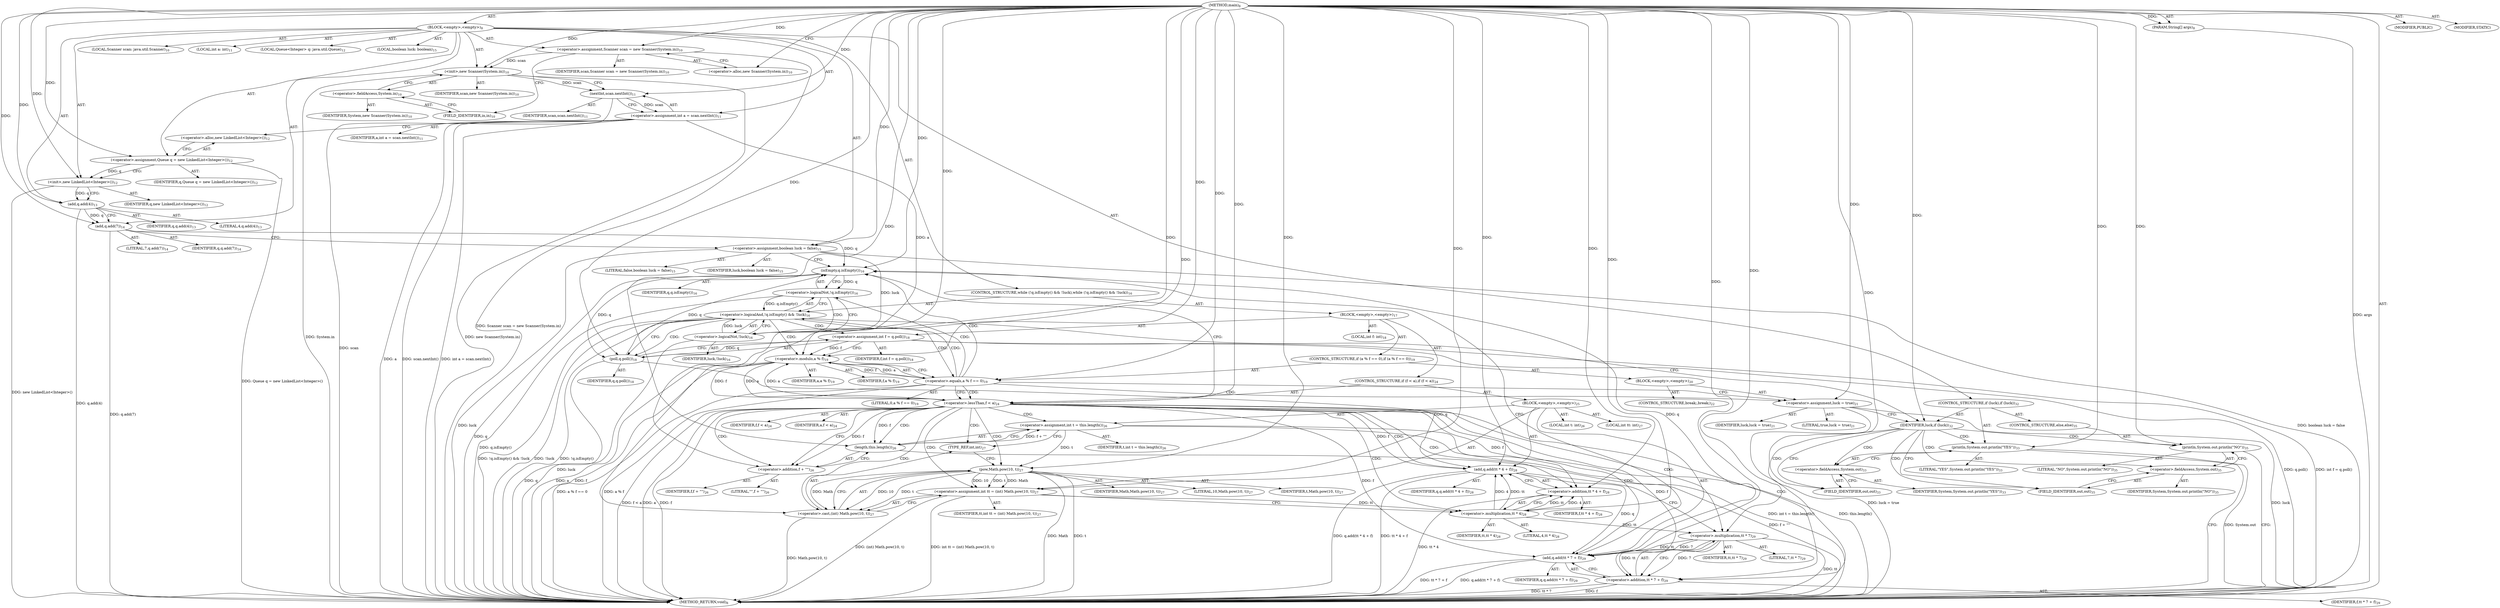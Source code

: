 digraph "main" {  
"21" [label = <(METHOD,main)<SUB>8</SUB>> ]
"22" [label = <(PARAM,String[] args)<SUB>8</SUB>> ]
"23" [label = <(BLOCK,&lt;empty&gt;,&lt;empty&gt;)<SUB>8</SUB>> ]
"4" [label = <(LOCAL,Scanner scan: java.util.Scanner)<SUB>10</SUB>> ]
"24" [label = <(&lt;operator&gt;.assignment,Scanner scan = new Scanner(System.in))<SUB>10</SUB>> ]
"25" [label = <(IDENTIFIER,scan,Scanner scan = new Scanner(System.in))<SUB>10</SUB>> ]
"26" [label = <(&lt;operator&gt;.alloc,new Scanner(System.in))<SUB>10</SUB>> ]
"27" [label = <(&lt;init&gt;,new Scanner(System.in))<SUB>10</SUB>> ]
"3" [label = <(IDENTIFIER,scan,new Scanner(System.in))<SUB>10</SUB>> ]
"28" [label = <(&lt;operator&gt;.fieldAccess,System.in)<SUB>10</SUB>> ]
"29" [label = <(IDENTIFIER,System,new Scanner(System.in))<SUB>10</SUB>> ]
"30" [label = <(FIELD_IDENTIFIER,in,in)<SUB>10</SUB>> ]
"31" [label = <(LOCAL,int a: int)<SUB>11</SUB>> ]
"32" [label = <(&lt;operator&gt;.assignment,int a = scan.nextInt())<SUB>11</SUB>> ]
"33" [label = <(IDENTIFIER,a,int a = scan.nextInt())<SUB>11</SUB>> ]
"34" [label = <(nextInt,scan.nextInt())<SUB>11</SUB>> ]
"35" [label = <(IDENTIFIER,scan,scan.nextInt())<SUB>11</SUB>> ]
"6" [label = <(LOCAL,Queue&lt;Integer&gt; q: java.util.Queue)<SUB>12</SUB>> ]
"36" [label = <(&lt;operator&gt;.assignment,Queue q = new LinkedList&lt;Integer&gt;())<SUB>12</SUB>> ]
"37" [label = <(IDENTIFIER,q,Queue q = new LinkedList&lt;Integer&gt;())<SUB>12</SUB>> ]
"38" [label = <(&lt;operator&gt;.alloc,new LinkedList&lt;Integer&gt;())<SUB>12</SUB>> ]
"39" [label = <(&lt;init&gt;,new LinkedList&lt;Integer&gt;())<SUB>12</SUB>> ]
"5" [label = <(IDENTIFIER,q,new LinkedList&lt;Integer&gt;())<SUB>12</SUB>> ]
"40" [label = <(add,q.add(4))<SUB>13</SUB>> ]
"41" [label = <(IDENTIFIER,q,q.add(4))<SUB>13</SUB>> ]
"42" [label = <(LITERAL,4,q.add(4))<SUB>13</SUB>> ]
"43" [label = <(add,q.add(7))<SUB>14</SUB>> ]
"44" [label = <(IDENTIFIER,q,q.add(7))<SUB>14</SUB>> ]
"45" [label = <(LITERAL,7,q.add(7))<SUB>14</SUB>> ]
"46" [label = <(LOCAL,boolean luck: boolean)<SUB>15</SUB>> ]
"47" [label = <(&lt;operator&gt;.assignment,boolean luck = false)<SUB>15</SUB>> ]
"48" [label = <(IDENTIFIER,luck,boolean luck = false)<SUB>15</SUB>> ]
"49" [label = <(LITERAL,false,boolean luck = false)<SUB>15</SUB>> ]
"50" [label = <(CONTROL_STRUCTURE,while (!q.isEmpty() &amp;&amp; !luck),while (!q.isEmpty() &amp;&amp; !luck))<SUB>16</SUB>> ]
"51" [label = <(&lt;operator&gt;.logicalAnd,!q.isEmpty() &amp;&amp; !luck)<SUB>16</SUB>> ]
"52" [label = <(&lt;operator&gt;.logicalNot,!q.isEmpty())<SUB>16</SUB>> ]
"53" [label = <(isEmpty,q.isEmpty())<SUB>16</SUB>> ]
"54" [label = <(IDENTIFIER,q,q.isEmpty())<SUB>16</SUB>> ]
"55" [label = <(&lt;operator&gt;.logicalNot,!luck)<SUB>16</SUB>> ]
"56" [label = <(IDENTIFIER,luck,!luck)<SUB>16</SUB>> ]
"57" [label = <(BLOCK,&lt;empty&gt;,&lt;empty&gt;)<SUB>17</SUB>> ]
"58" [label = <(LOCAL,int f: int)<SUB>18</SUB>> ]
"59" [label = <(&lt;operator&gt;.assignment,int f = q.poll())<SUB>18</SUB>> ]
"60" [label = <(IDENTIFIER,f,int f = q.poll())<SUB>18</SUB>> ]
"61" [label = <(poll,q.poll())<SUB>18</SUB>> ]
"62" [label = <(IDENTIFIER,q,q.poll())<SUB>18</SUB>> ]
"63" [label = <(CONTROL_STRUCTURE,if (a % f == 0),if (a % f == 0))<SUB>19</SUB>> ]
"64" [label = <(&lt;operator&gt;.equals,a % f == 0)<SUB>19</SUB>> ]
"65" [label = <(&lt;operator&gt;.modulo,a % f)<SUB>19</SUB>> ]
"66" [label = <(IDENTIFIER,a,a % f)<SUB>19</SUB>> ]
"67" [label = <(IDENTIFIER,f,a % f)<SUB>19</SUB>> ]
"68" [label = <(LITERAL,0,a % f == 0)<SUB>19</SUB>> ]
"69" [label = <(BLOCK,&lt;empty&gt;,&lt;empty&gt;)<SUB>20</SUB>> ]
"70" [label = <(&lt;operator&gt;.assignment,luck = true)<SUB>21</SUB>> ]
"71" [label = <(IDENTIFIER,luck,luck = true)<SUB>21</SUB>> ]
"72" [label = <(LITERAL,true,luck = true)<SUB>21</SUB>> ]
"73" [label = <(CONTROL_STRUCTURE,break;,break;)<SUB>22</SUB>> ]
"74" [label = <(CONTROL_STRUCTURE,if (f &lt; a),if (f &lt; a))<SUB>24</SUB>> ]
"75" [label = <(&lt;operator&gt;.lessThan,f &lt; a)<SUB>24</SUB>> ]
"76" [label = <(IDENTIFIER,f,f &lt; a)<SUB>24</SUB>> ]
"77" [label = <(IDENTIFIER,a,f &lt; a)<SUB>24</SUB>> ]
"78" [label = <(BLOCK,&lt;empty&gt;,&lt;empty&gt;)<SUB>25</SUB>> ]
"79" [label = <(LOCAL,int t: int)<SUB>26</SUB>> ]
"80" [label = <(&lt;operator&gt;.assignment,int t = this.length())<SUB>26</SUB>> ]
"81" [label = <(IDENTIFIER,t,int t = this.length())<SUB>26</SUB>> ]
"82" [label = <(length,this.length())<SUB>26</SUB>> ]
"83" [label = <(&lt;operator&gt;.addition,f + &quot;&quot;)<SUB>26</SUB>> ]
"84" [label = <(IDENTIFIER,f,f + &quot;&quot;)<SUB>26</SUB>> ]
"85" [label = <(LITERAL,&quot;&quot;,f + &quot;&quot;)<SUB>26</SUB>> ]
"86" [label = <(LOCAL,int tt: int)<SUB>27</SUB>> ]
"87" [label = <(&lt;operator&gt;.assignment,int tt = (int) Math.pow(10, t))<SUB>27</SUB>> ]
"88" [label = <(IDENTIFIER,tt,int tt = (int) Math.pow(10, t))<SUB>27</SUB>> ]
"89" [label = <(&lt;operator&gt;.cast,(int) Math.pow(10, t))<SUB>27</SUB>> ]
"90" [label = <(TYPE_REF,int,int)<SUB>27</SUB>> ]
"91" [label = <(pow,Math.pow(10, t))<SUB>27</SUB>> ]
"92" [label = <(IDENTIFIER,Math,Math.pow(10, t))<SUB>27</SUB>> ]
"93" [label = <(LITERAL,10,Math.pow(10, t))<SUB>27</SUB>> ]
"94" [label = <(IDENTIFIER,t,Math.pow(10, t))<SUB>27</SUB>> ]
"95" [label = <(add,q.add(tt * 4 + f))<SUB>28</SUB>> ]
"96" [label = <(IDENTIFIER,q,q.add(tt * 4 + f))<SUB>28</SUB>> ]
"97" [label = <(&lt;operator&gt;.addition,tt * 4 + f)<SUB>28</SUB>> ]
"98" [label = <(&lt;operator&gt;.multiplication,tt * 4)<SUB>28</SUB>> ]
"99" [label = <(IDENTIFIER,tt,tt * 4)<SUB>28</SUB>> ]
"100" [label = <(LITERAL,4,tt * 4)<SUB>28</SUB>> ]
"101" [label = <(IDENTIFIER,f,tt * 4 + f)<SUB>28</SUB>> ]
"102" [label = <(add,q.add(tt * 7 + f))<SUB>29</SUB>> ]
"103" [label = <(IDENTIFIER,q,q.add(tt * 7 + f))<SUB>29</SUB>> ]
"104" [label = <(&lt;operator&gt;.addition,tt * 7 + f)<SUB>29</SUB>> ]
"105" [label = <(&lt;operator&gt;.multiplication,tt * 7)<SUB>29</SUB>> ]
"106" [label = <(IDENTIFIER,tt,tt * 7)<SUB>29</SUB>> ]
"107" [label = <(LITERAL,7,tt * 7)<SUB>29</SUB>> ]
"108" [label = <(IDENTIFIER,f,tt * 7 + f)<SUB>29</SUB>> ]
"109" [label = <(CONTROL_STRUCTURE,if (luck),if (luck))<SUB>32</SUB>> ]
"110" [label = <(IDENTIFIER,luck,if (luck))<SUB>32</SUB>> ]
"111" [label = <(println,System.out.println(&quot;YES&quot;))<SUB>33</SUB>> ]
"112" [label = <(&lt;operator&gt;.fieldAccess,System.out)<SUB>33</SUB>> ]
"113" [label = <(IDENTIFIER,System,System.out.println(&quot;YES&quot;))<SUB>33</SUB>> ]
"114" [label = <(FIELD_IDENTIFIER,out,out)<SUB>33</SUB>> ]
"115" [label = <(LITERAL,&quot;YES&quot;,System.out.println(&quot;YES&quot;))<SUB>33</SUB>> ]
"116" [label = <(CONTROL_STRUCTURE,else,else)<SUB>35</SUB>> ]
"117" [label = <(println,System.out.println(&quot;NO&quot;))<SUB>35</SUB>> ]
"118" [label = <(&lt;operator&gt;.fieldAccess,System.out)<SUB>35</SUB>> ]
"119" [label = <(IDENTIFIER,System,System.out.println(&quot;NO&quot;))<SUB>35</SUB>> ]
"120" [label = <(FIELD_IDENTIFIER,out,out)<SUB>35</SUB>> ]
"121" [label = <(LITERAL,&quot;NO&quot;,System.out.println(&quot;NO&quot;))<SUB>35</SUB>> ]
"122" [label = <(MODIFIER,PUBLIC)> ]
"123" [label = <(MODIFIER,STATIC)> ]
"124" [label = <(METHOD_RETURN,void)<SUB>8</SUB>> ]
  "21" -> "22"  [ label = "AST: "] 
  "21" -> "23"  [ label = "AST: "] 
  "21" -> "122"  [ label = "AST: "] 
  "21" -> "123"  [ label = "AST: "] 
  "21" -> "124"  [ label = "AST: "] 
  "23" -> "4"  [ label = "AST: "] 
  "23" -> "24"  [ label = "AST: "] 
  "23" -> "27"  [ label = "AST: "] 
  "23" -> "31"  [ label = "AST: "] 
  "23" -> "32"  [ label = "AST: "] 
  "23" -> "6"  [ label = "AST: "] 
  "23" -> "36"  [ label = "AST: "] 
  "23" -> "39"  [ label = "AST: "] 
  "23" -> "40"  [ label = "AST: "] 
  "23" -> "43"  [ label = "AST: "] 
  "23" -> "46"  [ label = "AST: "] 
  "23" -> "47"  [ label = "AST: "] 
  "23" -> "50"  [ label = "AST: "] 
  "23" -> "109"  [ label = "AST: "] 
  "24" -> "25"  [ label = "AST: "] 
  "24" -> "26"  [ label = "AST: "] 
  "27" -> "3"  [ label = "AST: "] 
  "27" -> "28"  [ label = "AST: "] 
  "28" -> "29"  [ label = "AST: "] 
  "28" -> "30"  [ label = "AST: "] 
  "32" -> "33"  [ label = "AST: "] 
  "32" -> "34"  [ label = "AST: "] 
  "34" -> "35"  [ label = "AST: "] 
  "36" -> "37"  [ label = "AST: "] 
  "36" -> "38"  [ label = "AST: "] 
  "39" -> "5"  [ label = "AST: "] 
  "40" -> "41"  [ label = "AST: "] 
  "40" -> "42"  [ label = "AST: "] 
  "43" -> "44"  [ label = "AST: "] 
  "43" -> "45"  [ label = "AST: "] 
  "47" -> "48"  [ label = "AST: "] 
  "47" -> "49"  [ label = "AST: "] 
  "50" -> "51"  [ label = "AST: "] 
  "50" -> "57"  [ label = "AST: "] 
  "51" -> "52"  [ label = "AST: "] 
  "51" -> "55"  [ label = "AST: "] 
  "52" -> "53"  [ label = "AST: "] 
  "53" -> "54"  [ label = "AST: "] 
  "55" -> "56"  [ label = "AST: "] 
  "57" -> "58"  [ label = "AST: "] 
  "57" -> "59"  [ label = "AST: "] 
  "57" -> "63"  [ label = "AST: "] 
  "57" -> "74"  [ label = "AST: "] 
  "59" -> "60"  [ label = "AST: "] 
  "59" -> "61"  [ label = "AST: "] 
  "61" -> "62"  [ label = "AST: "] 
  "63" -> "64"  [ label = "AST: "] 
  "63" -> "69"  [ label = "AST: "] 
  "64" -> "65"  [ label = "AST: "] 
  "64" -> "68"  [ label = "AST: "] 
  "65" -> "66"  [ label = "AST: "] 
  "65" -> "67"  [ label = "AST: "] 
  "69" -> "70"  [ label = "AST: "] 
  "69" -> "73"  [ label = "AST: "] 
  "70" -> "71"  [ label = "AST: "] 
  "70" -> "72"  [ label = "AST: "] 
  "74" -> "75"  [ label = "AST: "] 
  "74" -> "78"  [ label = "AST: "] 
  "75" -> "76"  [ label = "AST: "] 
  "75" -> "77"  [ label = "AST: "] 
  "78" -> "79"  [ label = "AST: "] 
  "78" -> "80"  [ label = "AST: "] 
  "78" -> "86"  [ label = "AST: "] 
  "78" -> "87"  [ label = "AST: "] 
  "78" -> "95"  [ label = "AST: "] 
  "78" -> "102"  [ label = "AST: "] 
  "80" -> "81"  [ label = "AST: "] 
  "80" -> "82"  [ label = "AST: "] 
  "82" -> "83"  [ label = "AST: "] 
  "83" -> "84"  [ label = "AST: "] 
  "83" -> "85"  [ label = "AST: "] 
  "87" -> "88"  [ label = "AST: "] 
  "87" -> "89"  [ label = "AST: "] 
  "89" -> "90"  [ label = "AST: "] 
  "89" -> "91"  [ label = "AST: "] 
  "91" -> "92"  [ label = "AST: "] 
  "91" -> "93"  [ label = "AST: "] 
  "91" -> "94"  [ label = "AST: "] 
  "95" -> "96"  [ label = "AST: "] 
  "95" -> "97"  [ label = "AST: "] 
  "97" -> "98"  [ label = "AST: "] 
  "97" -> "101"  [ label = "AST: "] 
  "98" -> "99"  [ label = "AST: "] 
  "98" -> "100"  [ label = "AST: "] 
  "102" -> "103"  [ label = "AST: "] 
  "102" -> "104"  [ label = "AST: "] 
  "104" -> "105"  [ label = "AST: "] 
  "104" -> "108"  [ label = "AST: "] 
  "105" -> "106"  [ label = "AST: "] 
  "105" -> "107"  [ label = "AST: "] 
  "109" -> "110"  [ label = "AST: "] 
  "109" -> "111"  [ label = "AST: "] 
  "109" -> "116"  [ label = "AST: "] 
  "111" -> "112"  [ label = "AST: "] 
  "111" -> "115"  [ label = "AST: "] 
  "112" -> "113"  [ label = "AST: "] 
  "112" -> "114"  [ label = "AST: "] 
  "116" -> "117"  [ label = "AST: "] 
  "117" -> "118"  [ label = "AST: "] 
  "117" -> "121"  [ label = "AST: "] 
  "118" -> "119"  [ label = "AST: "] 
  "118" -> "120"  [ label = "AST: "] 
  "24" -> "30"  [ label = "CFG: "] 
  "27" -> "34"  [ label = "CFG: "] 
  "32" -> "38"  [ label = "CFG: "] 
  "36" -> "39"  [ label = "CFG: "] 
  "39" -> "40"  [ label = "CFG: "] 
  "40" -> "43"  [ label = "CFG: "] 
  "43" -> "47"  [ label = "CFG: "] 
  "47" -> "53"  [ label = "CFG: "] 
  "26" -> "24"  [ label = "CFG: "] 
  "28" -> "27"  [ label = "CFG: "] 
  "34" -> "32"  [ label = "CFG: "] 
  "38" -> "36"  [ label = "CFG: "] 
  "51" -> "110"  [ label = "CFG: "] 
  "51" -> "61"  [ label = "CFG: "] 
  "110" -> "114"  [ label = "CFG: "] 
  "110" -> "120"  [ label = "CFG: "] 
  "111" -> "124"  [ label = "CFG: "] 
  "30" -> "28"  [ label = "CFG: "] 
  "52" -> "51"  [ label = "CFG: "] 
  "52" -> "55"  [ label = "CFG: "] 
  "55" -> "51"  [ label = "CFG: "] 
  "59" -> "65"  [ label = "CFG: "] 
  "112" -> "111"  [ label = "CFG: "] 
  "117" -> "124"  [ label = "CFG: "] 
  "53" -> "52"  [ label = "CFG: "] 
  "61" -> "59"  [ label = "CFG: "] 
  "64" -> "70"  [ label = "CFG: "] 
  "64" -> "75"  [ label = "CFG: "] 
  "75" -> "53"  [ label = "CFG: "] 
  "75" -> "83"  [ label = "CFG: "] 
  "114" -> "112"  [ label = "CFG: "] 
  "118" -> "117"  [ label = "CFG: "] 
  "65" -> "64"  [ label = "CFG: "] 
  "70" -> "110"  [ label = "CFG: "] 
  "80" -> "90"  [ label = "CFG: "] 
  "87" -> "98"  [ label = "CFG: "] 
  "95" -> "105"  [ label = "CFG: "] 
  "102" -> "53"  [ label = "CFG: "] 
  "120" -> "118"  [ label = "CFG: "] 
  "82" -> "80"  [ label = "CFG: "] 
  "89" -> "87"  [ label = "CFG: "] 
  "97" -> "95"  [ label = "CFG: "] 
  "104" -> "102"  [ label = "CFG: "] 
  "83" -> "82"  [ label = "CFG: "] 
  "90" -> "91"  [ label = "CFG: "] 
  "91" -> "89"  [ label = "CFG: "] 
  "98" -> "97"  [ label = "CFG: "] 
  "105" -> "104"  [ label = "CFG: "] 
  "21" -> "26"  [ label = "CFG: "] 
  "22" -> "124"  [ label = "DDG: args"] 
  "24" -> "124"  [ label = "DDG: Scanner scan = new Scanner(System.in)"] 
  "27" -> "124"  [ label = "DDG: System.in"] 
  "27" -> "124"  [ label = "DDG: new Scanner(System.in)"] 
  "32" -> "124"  [ label = "DDG: a"] 
  "34" -> "124"  [ label = "DDG: scan"] 
  "32" -> "124"  [ label = "DDG: scan.nextInt()"] 
  "32" -> "124"  [ label = "DDG: int a = scan.nextInt()"] 
  "36" -> "124"  [ label = "DDG: Queue q = new LinkedList&lt;Integer&gt;()"] 
  "39" -> "124"  [ label = "DDG: new LinkedList&lt;Integer&gt;()"] 
  "40" -> "124"  [ label = "DDG: q.add(4)"] 
  "43" -> "124"  [ label = "DDG: q.add(7)"] 
  "47" -> "124"  [ label = "DDG: luck"] 
  "47" -> "124"  [ label = "DDG: boolean luck = false"] 
  "53" -> "124"  [ label = "DDG: q"] 
  "52" -> "124"  [ label = "DDG: q.isEmpty()"] 
  "51" -> "124"  [ label = "DDG: !q.isEmpty()"] 
  "55" -> "124"  [ label = "DDG: luck"] 
  "51" -> "124"  [ label = "DDG: !luck"] 
  "51" -> "124"  [ label = "DDG: !q.isEmpty() &amp;&amp; !luck"] 
  "61" -> "124"  [ label = "DDG: q"] 
  "59" -> "124"  [ label = "DDG: q.poll()"] 
  "59" -> "124"  [ label = "DDG: int f = q.poll()"] 
  "65" -> "124"  [ label = "DDG: a"] 
  "65" -> "124"  [ label = "DDG: f"] 
  "64" -> "124"  [ label = "DDG: a % f"] 
  "64" -> "124"  [ label = "DDG: a % f == 0"] 
  "75" -> "124"  [ label = "DDG: f"] 
  "75" -> "124"  [ label = "DDG: a"] 
  "75" -> "124"  [ label = "DDG: f &lt; a"] 
  "82" -> "124"  [ label = "DDG: f + &quot;&quot;"] 
  "80" -> "124"  [ label = "DDG: this.length()"] 
  "80" -> "124"  [ label = "DDG: int t = this.length()"] 
  "91" -> "124"  [ label = "DDG: t"] 
  "89" -> "124"  [ label = "DDG: Math.pow(10, t)"] 
  "87" -> "124"  [ label = "DDG: (int) Math.pow(10, t)"] 
  "87" -> "124"  [ label = "DDG: int tt = (int) Math.pow(10, t)"] 
  "97" -> "124"  [ label = "DDG: tt * 4"] 
  "95" -> "124"  [ label = "DDG: tt * 4 + f"] 
  "95" -> "124"  [ label = "DDG: q.add(tt * 4 + f)"] 
  "105" -> "124"  [ label = "DDG: tt"] 
  "104" -> "124"  [ label = "DDG: tt * 7"] 
  "104" -> "124"  [ label = "DDG: f"] 
  "102" -> "124"  [ label = "DDG: tt * 7 + f"] 
  "102" -> "124"  [ label = "DDG: q.add(tt * 7 + f)"] 
  "70" -> "124"  [ label = "DDG: luck"] 
  "70" -> "124"  [ label = "DDG: luck = true"] 
  "111" -> "124"  [ label = "DDG: System.out"] 
  "91" -> "124"  [ label = "DDG: Math"] 
  "21" -> "22"  [ label = "DDG: "] 
  "21" -> "24"  [ label = "DDG: "] 
  "34" -> "32"  [ label = "DDG: scan"] 
  "21" -> "36"  [ label = "DDG: "] 
  "21" -> "47"  [ label = "DDG: "] 
  "24" -> "27"  [ label = "DDG: scan"] 
  "21" -> "27"  [ label = "DDG: "] 
  "36" -> "39"  [ label = "DDG: q"] 
  "21" -> "39"  [ label = "DDG: "] 
  "39" -> "40"  [ label = "DDG: q"] 
  "21" -> "40"  [ label = "DDG: "] 
  "40" -> "43"  [ label = "DDG: q"] 
  "21" -> "43"  [ label = "DDG: "] 
  "21" -> "110"  [ label = "DDG: "] 
  "27" -> "34"  [ label = "DDG: scan"] 
  "21" -> "34"  [ label = "DDG: "] 
  "52" -> "51"  [ label = "DDG: q.isEmpty()"] 
  "55" -> "51"  [ label = "DDG: luck"] 
  "61" -> "59"  [ label = "DDG: q"] 
  "21" -> "111"  [ label = "DDG: "] 
  "53" -> "52"  [ label = "DDG: q"] 
  "47" -> "55"  [ label = "DDG: luck"] 
  "21" -> "55"  [ label = "DDG: "] 
  "21" -> "117"  [ label = "DDG: "] 
  "43" -> "53"  [ label = "DDG: q"] 
  "61" -> "53"  [ label = "DDG: q"] 
  "102" -> "53"  [ label = "DDG: q"] 
  "21" -> "53"  [ label = "DDG: "] 
  "53" -> "61"  [ label = "DDG: q"] 
  "21" -> "61"  [ label = "DDG: "] 
  "65" -> "64"  [ label = "DDG: a"] 
  "65" -> "64"  [ label = "DDG: f"] 
  "21" -> "64"  [ label = "DDG: "] 
  "21" -> "70"  [ label = "DDG: "] 
  "65" -> "75"  [ label = "DDG: f"] 
  "21" -> "75"  [ label = "DDG: "] 
  "65" -> "75"  [ label = "DDG: a"] 
  "82" -> "80"  [ label = "DDG: f + &quot;&quot;"] 
  "21" -> "87"  [ label = "DDG: "] 
  "91" -> "87"  [ label = "DDG: Math"] 
  "91" -> "87"  [ label = "DDG: 10"] 
  "91" -> "87"  [ label = "DDG: t"] 
  "32" -> "65"  [ label = "DDG: a"] 
  "75" -> "65"  [ label = "DDG: a"] 
  "21" -> "65"  [ label = "DDG: "] 
  "59" -> "65"  [ label = "DDG: f"] 
  "61" -> "95"  [ label = "DDG: q"] 
  "21" -> "95"  [ label = "DDG: "] 
  "98" -> "95"  [ label = "DDG: tt"] 
  "98" -> "95"  [ label = "DDG: 4"] 
  "75" -> "95"  [ label = "DDG: f"] 
  "95" -> "102"  [ label = "DDG: q"] 
  "21" -> "102"  [ label = "DDG: "] 
  "105" -> "102"  [ label = "DDG: tt"] 
  "105" -> "102"  [ label = "DDG: 7"] 
  "75" -> "102"  [ label = "DDG: f"] 
  "75" -> "82"  [ label = "DDG: f"] 
  "21" -> "82"  [ label = "DDG: "] 
  "21" -> "89"  [ label = "DDG: "] 
  "91" -> "89"  [ label = "DDG: Math"] 
  "91" -> "89"  [ label = "DDG: 10"] 
  "91" -> "89"  [ label = "DDG: t"] 
  "98" -> "97"  [ label = "DDG: tt"] 
  "98" -> "97"  [ label = "DDG: 4"] 
  "21" -> "97"  [ label = "DDG: "] 
  "75" -> "97"  [ label = "DDG: f"] 
  "105" -> "104"  [ label = "DDG: tt"] 
  "105" -> "104"  [ label = "DDG: 7"] 
  "21" -> "104"  [ label = "DDG: "] 
  "75" -> "104"  [ label = "DDG: f"] 
  "75" -> "83"  [ label = "DDG: f"] 
  "21" -> "83"  [ label = "DDG: "] 
  "21" -> "91"  [ label = "DDG: "] 
  "80" -> "91"  [ label = "DDG: t"] 
  "87" -> "98"  [ label = "DDG: tt"] 
  "21" -> "98"  [ label = "DDG: "] 
  "98" -> "105"  [ label = "DDG: tt"] 
  "21" -> "105"  [ label = "DDG: "] 
  "51" -> "64"  [ label = "CDG: "] 
  "51" -> "65"  [ label = "CDG: "] 
  "51" -> "59"  [ label = "CDG: "] 
  "51" -> "61"  [ label = "CDG: "] 
  "110" -> "120"  [ label = "CDG: "] 
  "110" -> "114"  [ label = "CDG: "] 
  "110" -> "112"  [ label = "CDG: "] 
  "110" -> "118"  [ label = "CDG: "] 
  "110" -> "117"  [ label = "CDG: "] 
  "110" -> "111"  [ label = "CDG: "] 
  "52" -> "55"  [ label = "CDG: "] 
  "64" -> "51"  [ label = "CDG: "] 
  "64" -> "75"  [ label = "CDG: "] 
  "64" -> "52"  [ label = "CDG: "] 
  "64" -> "53"  [ label = "CDG: "] 
  "64" -> "70"  [ label = "CDG: "] 
  "75" -> "89"  [ label = "CDG: "] 
  "75" -> "98"  [ label = "CDG: "] 
  "75" -> "102"  [ label = "CDG: "] 
  "75" -> "104"  [ label = "CDG: "] 
  "75" -> "95"  [ label = "CDG: "] 
  "75" -> "87"  [ label = "CDG: "] 
  "75" -> "97"  [ label = "CDG: "] 
  "75" -> "91"  [ label = "CDG: "] 
  "75" -> "82"  [ label = "CDG: "] 
  "75" -> "90"  [ label = "CDG: "] 
  "75" -> "80"  [ label = "CDG: "] 
  "75" -> "83"  [ label = "CDG: "] 
  "75" -> "105"  [ label = "CDG: "] 
}
